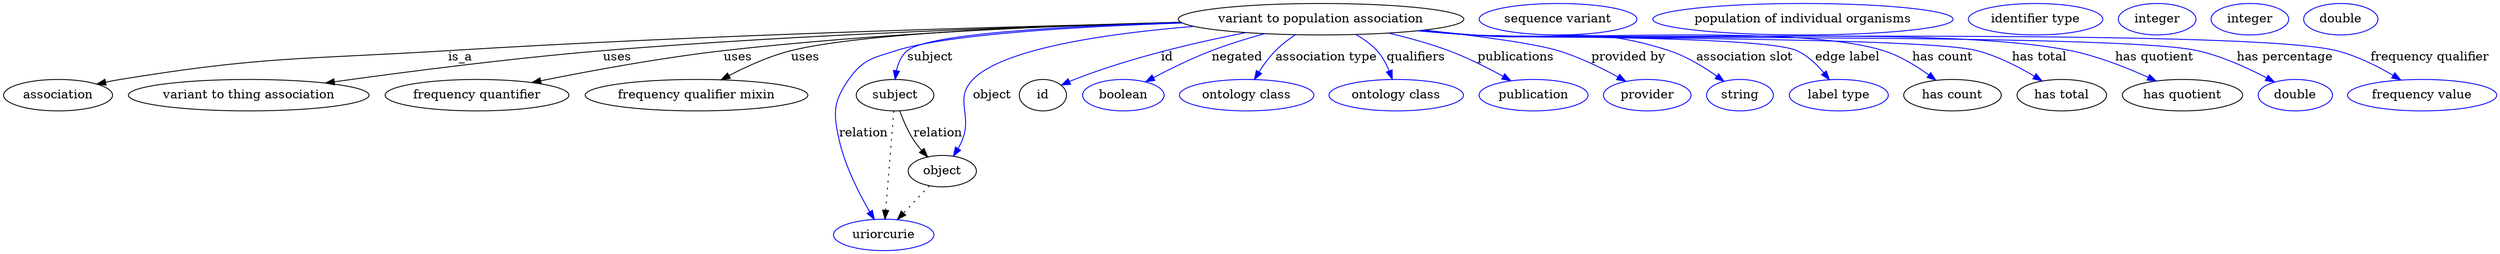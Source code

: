 digraph {
	graph [bb="0,0,2336.2,281"];
	node [label="\N"];
	"variant to population association"	 [height=0.5,
		label="variant to population association",
		pos="1238.4,263",
		width=3.4803];
	association	 [height=0.5,
		pos="49.402,177",
		width=1.3723];
	"variant to population association" -> association	 [label=is_a,
		lp="428.68,220",
		pos="e,85.624,189.45 1114.7,259.86 953.85,255.26 664.06,245.18 416.85,227 278.96,216.86 242.86,222.74 107.4,195 103.5,194.2 99.495,193.25 \
95.493,192.2"];
	"variant to thing association"	 [height=0.5,
		pos="222.4,177",
		width=2.9346];
	"variant to population association" -> "variant to thing association"	 [label=uses,
		lp="564.46,220",
		pos="e,294.86,190.14 1114.8,260.04 977.23,255.92 748.42,246.64 552.29,227 467.59,218.52 371.42,203.3 304.87,191.87"];
	"frequency quantifier"	 [height=0.5,
		pos="427.4,177",
		width=2.2656];
	"variant to population association" -> "frequency quantifier"	 [label=uses,
		lp="668.46,220",
		pos="e,479.72,190.83 1113.8,260.81 995.55,257.44 813.11,248.85 656.29,227 599.24,219.05 535.27,204.6 489.49,193.27"];
	"frequency qualifier mixin"	 [height=0.5,
		pos="627.4,177",
		width=2.7774];
	"variant to population association" -> "frequency qualifier mixin"	 [label=uses,
		lp="729.46,220",
		pos="e,652.03,194.61 1114,260.63 983.88,257.04 788.86,248.22 717.29,227 697.36,221.09 676.96,210.21 660.65,200.11"];
	subject	 [height=0.5,
		pos="818.4,177",
		width=0.97656];
	"variant to population association" -> subject	 [color=blue,
		label=subject,
		lp="856.23,220",
		pos="e,819.85,195.08 1116.4,258.73 1006.1,253.79 857.61,244.08 835.75,227 828.85,221.61 824.68,213.31 822.17,205.01",
		style=solid];
	relation	 [color=blue,
		height=0.5,
		label=uriorcurie,
		pos="805.4,18",
		width=1.2492];
	"variant to population association" -> relation	 [color=blue,
		label=relation,
		lp="790.78,134",
		pos="e,797.28,36.048 1116,259.12 1013.1,254.62 874.74,245.35 822.4,227 798.21,218.52 787.68,216.93 774.4,195 758.69,169.06 763.73,156.93 \
768.64,127 773.35,98.289 784.61,66.955 793.43,45.282",
		style=solid];
	object	 [height=0.5,
		pos="865.4,91",
		width=0.88096];
	"variant to population association" -> object	 [color=blue,
		label=object,
		lp="915.51,177",
		pos="e,874.47,108.27 1129.2,254.03 1042.5,244.64 930.58,226.71 898.19,195 876.03,173.29 892.59,156.3 882.4,127 881.31,123.87 880.03,120.64 \
878.67,117.47",
		style=solid];
	id	 [height=0.5,
		pos="968.4,177",
		width=0.75];
	"variant to population association" -> id	 [color=blue,
		label=id,
		lp="1098.8,220",
		pos="e,989.88,188.34 1171.2,247.77 1123.7,235.96 1059,217.79 1004.4,195 1002.6,194.25 1000.8,193.46 998.96,192.63",
		style=solid];
	negated	 [color=blue,
		height=0.5,
		label=boolean,
		pos="1051.4,177",
		width=1.0584];
	"variant to population association" -> negated	 [color=blue,
		label=negated,
		lp="1163.2,220",
		pos="e,1074.8,191.4 1188.9,246.43 1173.3,240.76 1156.2,234.06 1140.9,227 1121.4,218.02 1100.4,206.4 1083.6,196.62",
		style=solid];
	"association type"	 [color=blue,
		height=0.5,
		label="ontology class",
		pos="1168.4,177",
		width=1.6931];
	"variant to population association" -> "association type"	 [color=blue,
		label="association type",
		lp="1242.3,220",
		pos="e,1176.7,195.07 1214.9,245.26 1208.5,239.81 1201.9,233.52 1196.6,227 1190.9,220.1 1185.8,211.9 1181.5,204.17",
		style=solid];
	qualifiers	 [color=blue,
		height=0.5,
		label="ontology class",
		pos="1308.4,177",
		width=1.6931];
	"variant to population association" -> qualifiers	 [color=blue,
		label=qualifiers,
		lp="1321.5,220",
		pos="e,1302.9,195.35 1266.9,245.37 1273.9,240.09 1281,233.85 1286.4,227 1291.6,220.42 1295.9,212.4 1299.2,204.74",
		style=solid];
	publications	 [color=blue,
		height=0.5,
		label=publication,
		pos="1437.4,177",
		width=1.3859];
	"variant to population association" -> publications	 [color=blue,
		label=publications,
		lp="1412.6,220",
		pos="e,1413.3,192.92 1296.8,247.06 1314.6,241.49 1334.1,234.68 1351.4,227 1369.6,218.92 1388.9,207.97 1404.5,198.38",
		style=solid];
	"provided by"	 [color=blue,
		height=0.5,
		label=provider,
		pos="1545.4,177",
		width=1.1129];
	"variant to population association" -> "provided by"	 [color=blue,
		label="provided by",
		lp="1517,220",
		pos="e,1522.1,191.93 1328.8,250.54 1375.8,243.48 1428,234.58 1450.4,227 1472.4,219.57 1495.4,207.57 1513.3,197.18",
		style=solid];
	"association slot"	 [color=blue,
		height=0.5,
		label=string,
		pos="1633.4,177",
		width=0.8403];
	"variant to population association" -> "association slot"	 [color=blue,
		label="association slot",
		lp="1625.4,220",
		pos="e,1615.5,191.78 1328.8,250.53 1343.7,248.59 1359,246.68 1373.4,245 1453.7,235.66 1478,253.33 1554.4,227 1573.5,220.42 1592.7,208.4 \
1607.4,197.8",
		style=solid];
	"edge label"	 [color=blue,
		height=0.5,
		label="label type",
		pos="1726.4,177",
		width=1.2425];
	"variant to population association" -> "edge label"	 [color=blue,
		label="edge label",
		lp="1723,220",
		pos="e,1712.9,194.66 1327.3,250.22 1342.6,248.28 1358.5,246.44 1373.4,245 1439.7,238.6 1611.2,253.14 1672.4,227 1685.2,221.54 1696.9,\
211.67 1706.1,202.14",
		style=solid];
	"has count"	 [height=0.5,
		pos="1832.4,177",
		width=1.2154];
	"variant to population association" -> "has count"	 [color=blue,
		label="has count",
		lp="1812,220",
		pos="e,1813.6,193.3 1326.5,250.15 1342.1,248.19 1358.2,246.37 1373.4,245 1458,237.38 1674.5,253.05 1755.4,227 1773.5,221.17 1791.4,209.93 \
1805.4,199.57",
		style=solid];
	"has total"	 [height=0.5,
		pos="1934.4,177",
		width=1.1062];
	"variant to population association" -> "has total"	 [color=blue,
		label="has total",
		lp="1900.9,220",
		pos="e,1912.9,192.38 1326.1,250.08 1341.8,248.12 1358.1,246.31 1373.4,245 1477.3,236.1 1741.8,254.63 1842.4,227 1864.5,220.93 1887.1,\
208.72 1904.4,197.88",
		style=solid];
	"has quotient"	 [height=0.5,
		pos="2045.4,177",
		width=1.4747];
	"variant to population association" -> "has quotient"	 [color=blue,
		label="has quotient",
		lp="2006.4,220",
		pos="e,2017.5,192.41 1325.8,250.05 1341.6,248.08 1358,246.28 1373.4,245 1496.4,234.83 1807.9,253.71 1928.4,227 1956.3,220.81 1985.9,208.09 \
2008.4,197.03",
		style=solid];
	"has percentage"	 [color=blue,
		height=0.5,
		label=double,
		pos="2150.4,177",
		width=0.94933];
	"variant to population association" -> "has percentage"	 [color=blue,
		label="has percentage",
		lp="2125.8,220",
		pos="e,2128.2,190.8 1325.4,250.03 1341.3,248.04 1357.8,246.24 1373.4,245 1522.1,233.13 1899.3,261.56 2044.4,227 2071,220.66 2098.9,207.2 \
2119.4,195.83",
		style=solid];
	"frequency qualifier"	 [color=blue,
		height=0.5,
		label="frequency value",
		pos="2269.4,177",
		width=1.8561];
	"variant to population association" -> "frequency qualifier"	 [color=blue,
		label="frequency qualifier",
		lp="2260.5,220",
		pos="e,2244.5,193.72 1325.4,249.97 1341.3,247.99 1357.8,246.21 1373.4,245 1461.8,238.13 2085.4,248.7 2171.4,227 2194,221.31 2217.2,209.72 \
2235.4,199.13",
		style=solid];
	subject -> relation	 [pos="e,806.88,36.027 816.91,158.76 814.66,131.21 810.37,78.735 807.71,46.223",
		style=dotted];
	subject -> object	 [label=relation,
		lp="861.78,134",
		pos="e,852.29,107.71 824.95,158.96 828.76,149.25 833.92,137.2 839.64,127 841.66,123.41 843.96,119.74 846.34,116.19"];
	"variant to population association_subject"	 [color=blue,
		height=0.5,
		label="sequence variant",
		pos="1451.4,263",
		width=1.9244];
	object -> relation	 [pos="e,819.59,35.261 851.79,74.435 844.2,65.207 834.6,53.528 826.11,43.191",
		style=dotted];
	"variant to population association_object"	 [color=blue,
		height=0.5,
		label="population of individual organisms",
		pos="1672.4,263",
		width=3.722];
	association_id	 [color=blue,
		height=0.5,
		label="identifier type",
		pos="1883.4,263",
		width=1.652];
	"variant to population association_has count"	 [color=blue,
		height=0.5,
		label=integer,
		pos="1995.4,263",
		width=0.96276];
	"variant to population association_has total"	 [color=blue,
		height=0.5,
		label=integer,
		pos="2082.4,263",
		width=0.96276];
	"variant to population association_has quotient"	 [color=blue,
		height=0.5,
		label=double,
		pos="2169.4,263",
		width=0.94933];
}
